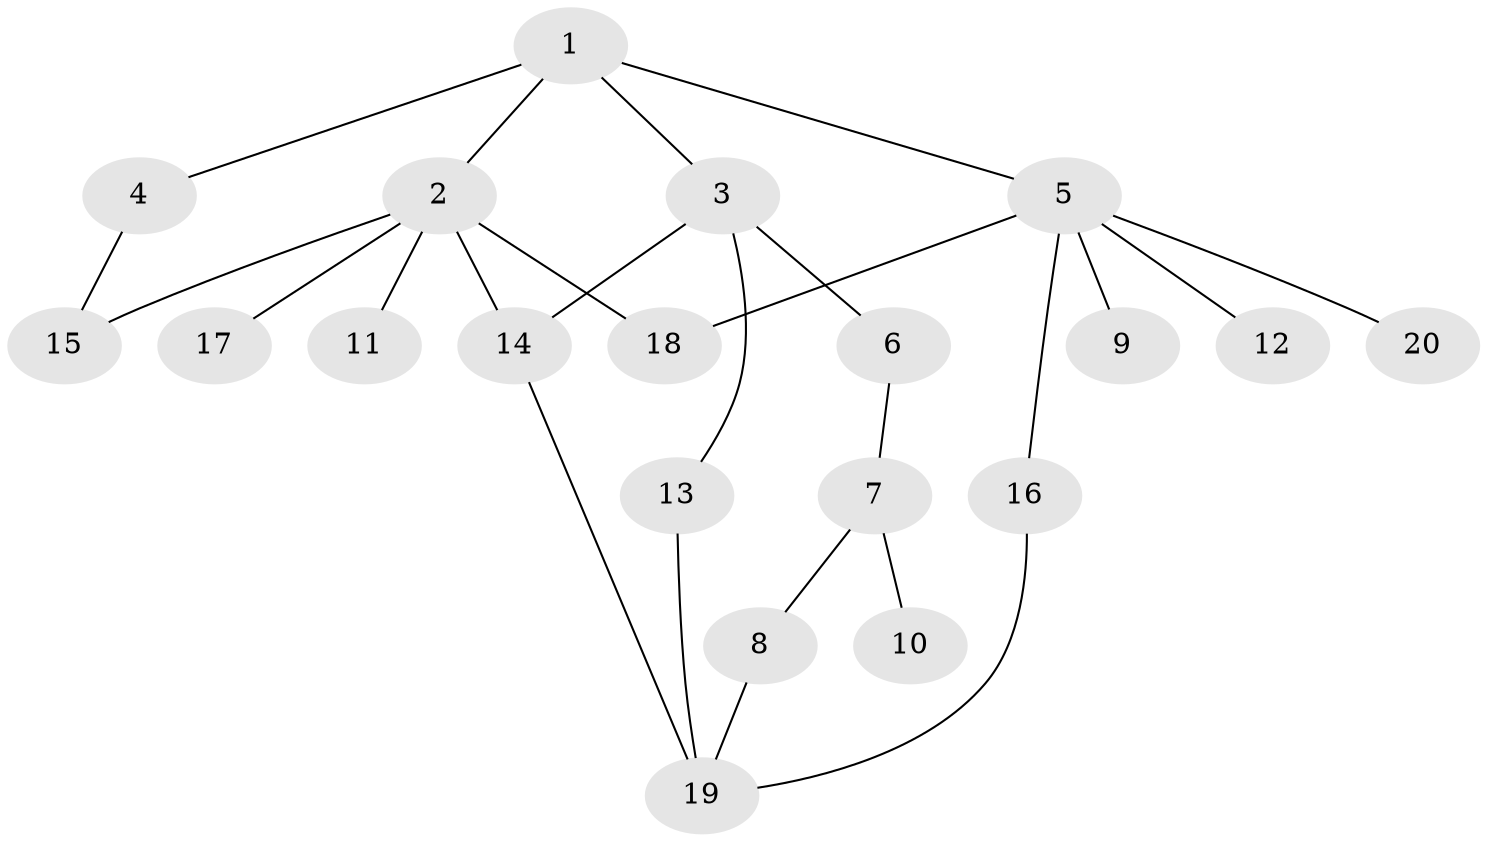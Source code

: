 // Generated by graph-tools (version 1.1) at 2025/46/02/15/25 05:46:28]
// undirected, 20 vertices, 25 edges
graph export_dot {
graph [start="1"]
  node [color=gray90,style=filled];
  1;
  2;
  3;
  4;
  5;
  6;
  7;
  8;
  9;
  10;
  11;
  12;
  13;
  14;
  15;
  16;
  17;
  18;
  19;
  20;
  1 -- 2;
  1 -- 3;
  1 -- 4;
  1 -- 5;
  2 -- 11;
  2 -- 14;
  2 -- 17;
  2 -- 18;
  2 -- 15;
  3 -- 6;
  3 -- 13;
  3 -- 14;
  4 -- 15;
  5 -- 9;
  5 -- 12;
  5 -- 16;
  5 -- 20;
  5 -- 18;
  6 -- 7;
  7 -- 8;
  7 -- 10;
  8 -- 19;
  13 -- 19;
  14 -- 19;
  16 -- 19;
}
